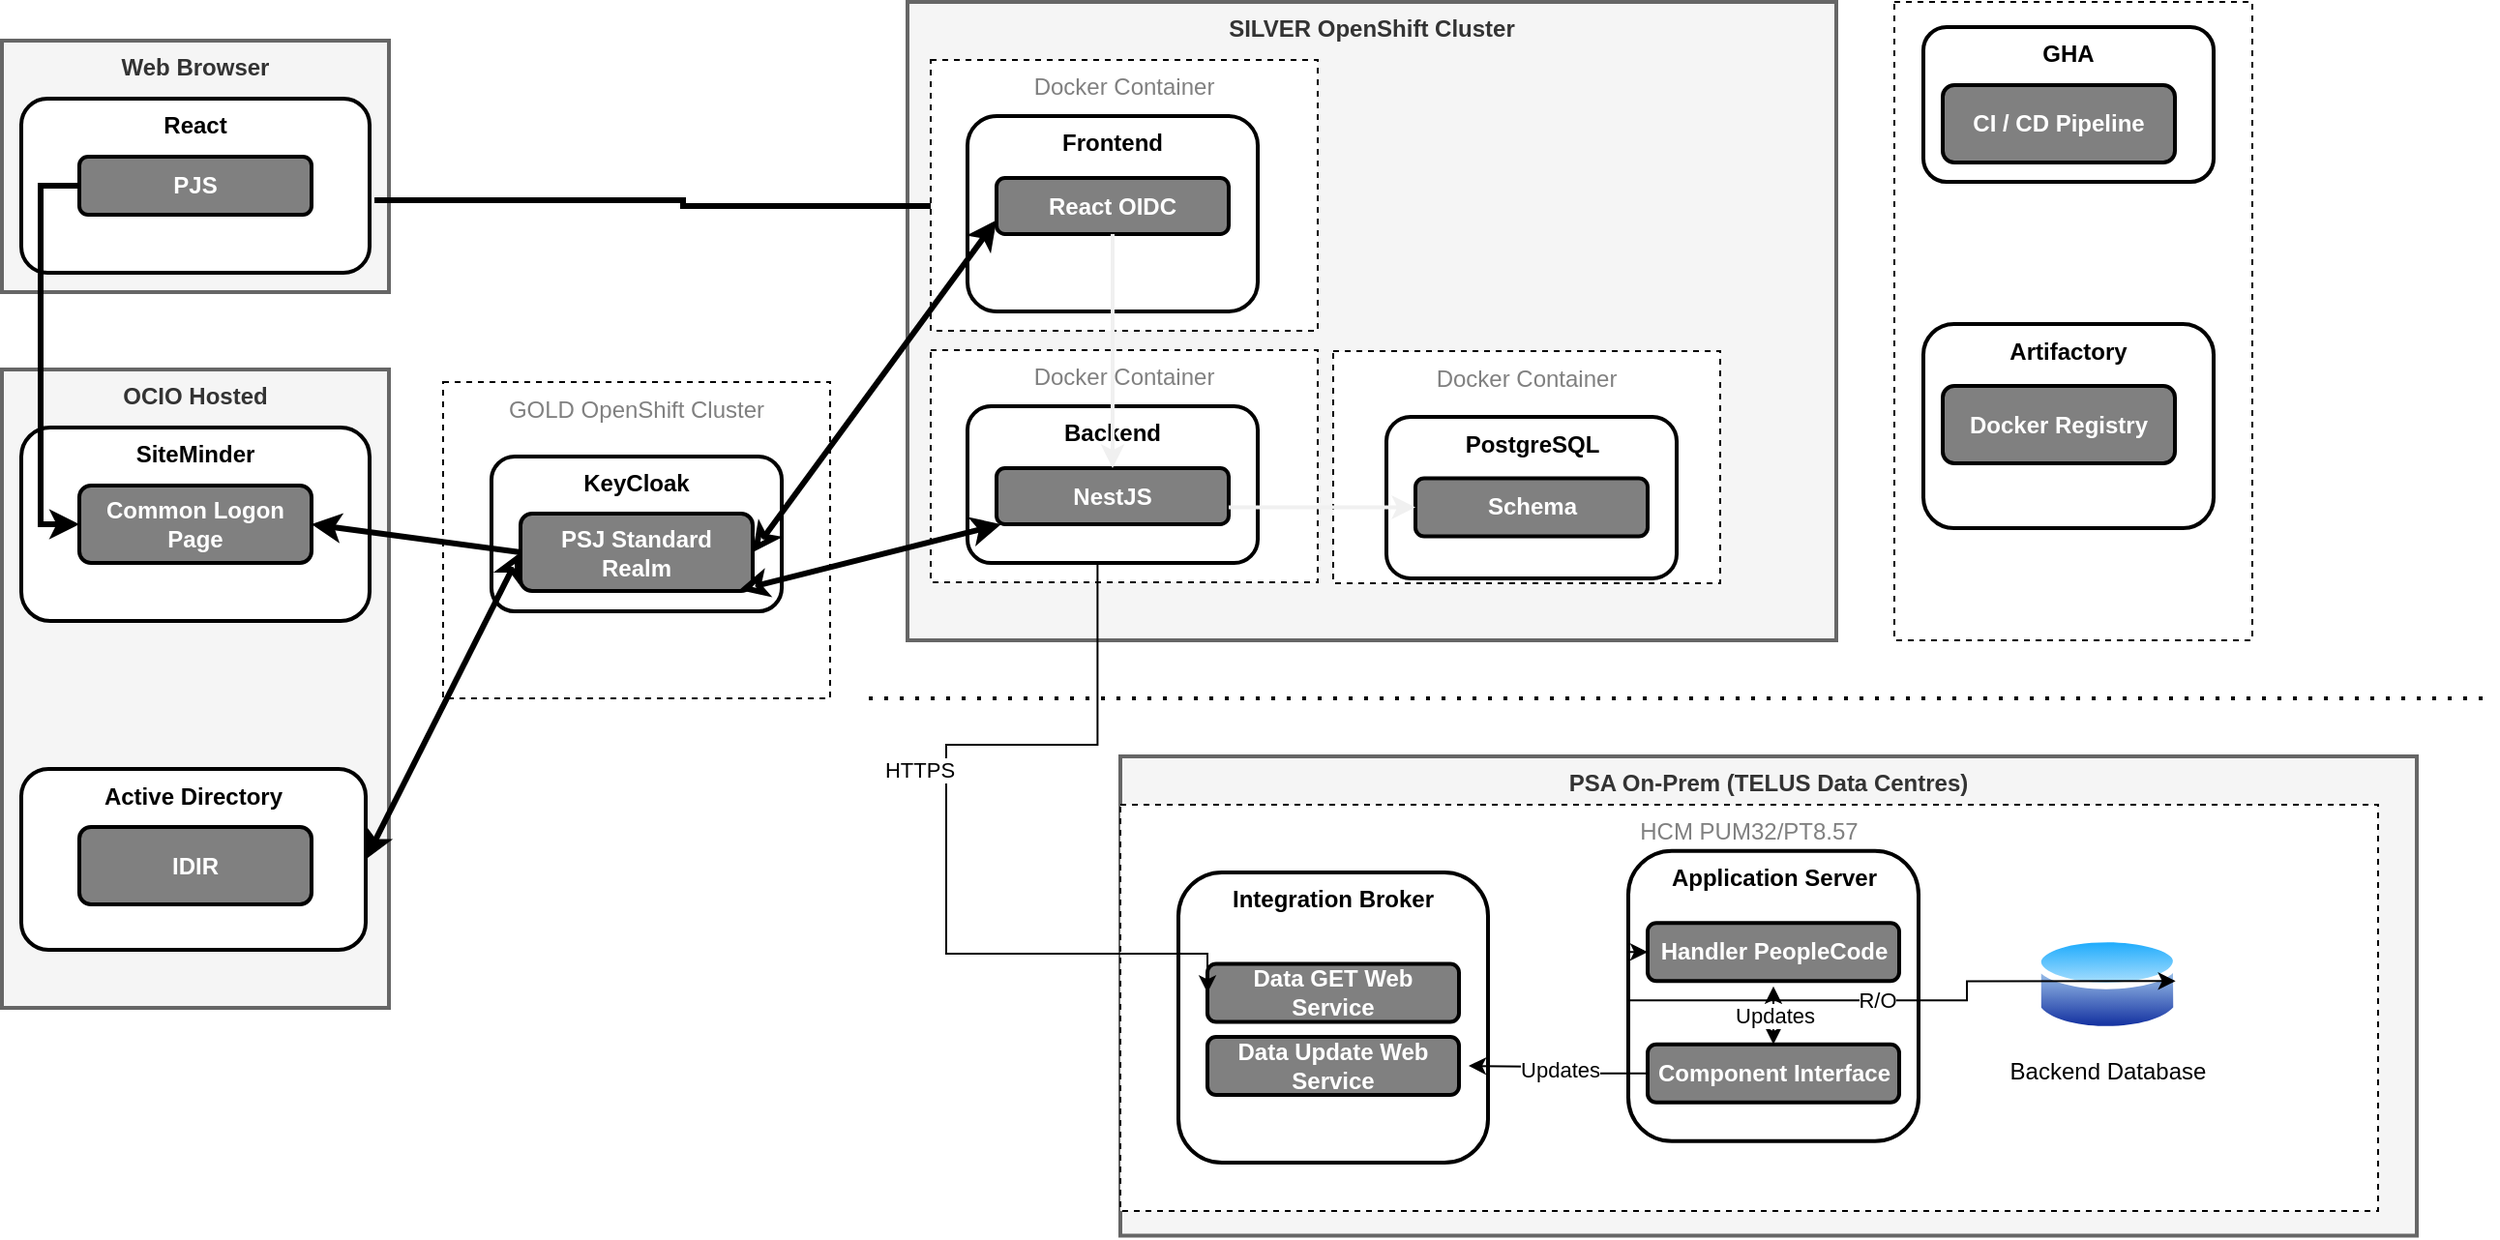<mxfile version="22.1.2" type="device" pages="3">
  <diagram id="6HLd_mwrC9RvBNphtoS-" name="Current State (2023)">
    <mxGraphModel dx="1482" dy="879" grid="1" gridSize="10" guides="1" tooltips="1" connect="1" arrows="1" fold="1" page="1" pageScale="1" pageWidth="1400" pageHeight="850" math="0" shadow="0">
      <root>
        <mxCell id="K_QBuxMU5SZqhzT2xsRf-0" />
        <mxCell id="K_QBuxMU5SZqhzT2xsRf-1" parent="K_QBuxMU5SZqhzT2xsRf-0" />
        <mxCell id="1aVcnSjk-FRP3_ZyV93Z-18" value="" style="rounded=0;whiteSpace=wrap;html=1;strokeWidth=1;fillColor=#FFFFFF;fontColor=#808080;dashed=1;verticalAlign=top;" parent="K_QBuxMU5SZqhzT2xsRf-1" vertex="1">
          <mxGeometry x="1040" y="10" width="185" height="330" as="geometry" />
        </mxCell>
        <mxCell id="K_QBuxMU5SZqhzT2xsRf-2" value="Web Browser" style="rounded=0;whiteSpace=wrap;html=1;verticalAlign=top;fillColor=#f5f5f5;strokeColor=#666666;fontColor=#333333;strokeWidth=2;fontStyle=1" parent="K_QBuxMU5SZqhzT2xsRf-1" vertex="1">
          <mxGeometry x="62" y="30" width="200" height="130" as="geometry" />
        </mxCell>
        <mxCell id="K_QBuxMU5SZqhzT2xsRf-3" value="React" style="rounded=1;whiteSpace=wrap;html=1;strokeWidth=2;verticalAlign=top;fontStyle=1" parent="K_QBuxMU5SZqhzT2xsRf-1" vertex="1">
          <mxGeometry x="72" y="60" width="180" height="90" as="geometry" />
        </mxCell>
        <mxCell id="K_QBuxMU5SZqhzT2xsRf-4" value="PJS" style="rounded=1;whiteSpace=wrap;html=1;strokeWidth=2;fillColor=#808080;fontColor=#FFFFFF;fontStyle=1" parent="K_QBuxMU5SZqhzT2xsRf-1" vertex="1">
          <mxGeometry x="102" y="90" width="120" height="30" as="geometry" />
        </mxCell>
        <mxCell id="K_QBuxMU5SZqhzT2xsRf-6" value="OCIO Hosted" style="rounded=0;whiteSpace=wrap;html=1;verticalAlign=top;fillColor=#f5f5f5;strokeColor=#666666;fontColor=#333333;strokeWidth=2;fontStyle=1" parent="K_QBuxMU5SZqhzT2xsRf-1" vertex="1">
          <mxGeometry x="62" y="200" width="200" height="330" as="geometry" />
        </mxCell>
        <mxCell id="K_QBuxMU5SZqhzT2xsRf-7" value="SiteMinder" style="rounded=1;whiteSpace=wrap;html=1;strokeWidth=2;verticalAlign=top;fontStyle=1" parent="K_QBuxMU5SZqhzT2xsRf-1" vertex="1">
          <mxGeometry x="72" y="230" width="180" height="100" as="geometry" />
        </mxCell>
        <mxCell id="K_QBuxMU5SZqhzT2xsRf-8" value="Common Logon Page" style="rounded=1;whiteSpace=wrap;html=1;strokeWidth=2;fillColor=#808080;fontColor=#FFFFFF;fontStyle=1" parent="K_QBuxMU5SZqhzT2xsRf-1" vertex="1">
          <mxGeometry x="102" y="260" width="120" height="40" as="geometry" />
        </mxCell>
        <mxCell id="K_QBuxMU5SZqhzT2xsRf-12" style="edgeStyle=orthogonalEdgeStyle;rounded=0;orthogonalLoop=1;jettySize=auto;html=1;startArrow=classic;startFill=1;endArrow=none;endFill=0;fontColor=#FFFFFF;entryX=0;entryY=0.5;entryDx=0;entryDy=0;strokeWidth=3;exitX=0;exitY=0.5;exitDx=0;exitDy=0;" parent="K_QBuxMU5SZqhzT2xsRf-1" source="K_QBuxMU5SZqhzT2xsRf-8" target="K_QBuxMU5SZqhzT2xsRf-4" edge="1">
          <mxGeometry relative="1" as="geometry">
            <mxPoint x="2" y="115" as="targetPoint" />
            <mxPoint x="102" y="280" as="sourcePoint" />
          </mxGeometry>
        </mxCell>
        <mxCell id="K_QBuxMU5SZqhzT2xsRf-16" value="SILVER OpenShift Cluster" style="rounded=0;whiteSpace=wrap;html=1;verticalAlign=top;fillColor=#f5f5f5;strokeColor=#666666;fontColor=#333333;strokeWidth=2;fontStyle=1" parent="K_QBuxMU5SZqhzT2xsRf-1" vertex="1">
          <mxGeometry x="530" y="10" width="480" height="330" as="geometry" />
        </mxCell>
        <mxCell id="K_QBuxMU5SZqhzT2xsRf-23" style="edgeStyle=orthogonalEdgeStyle;rounded=0;orthogonalLoop=1;jettySize=auto;html=1;startArrow=classic;startFill=1;endArrow=none;endFill=0;fontColor=#FFFFFF;entryX=1.014;entryY=0.583;entryDx=0;entryDy=0;strokeWidth=3;entryPerimeter=0;exitX=0;exitY=0.5;exitDx=0;exitDy=0;" parent="K_QBuxMU5SZqhzT2xsRf-1" source="lvxmBx3G2S1z5PVKEt38-3" target="K_QBuxMU5SZqhzT2xsRf-3" edge="1">
          <mxGeometry relative="1" as="geometry">
            <mxPoint x="231.69" y="103.759" as="targetPoint" />
            <mxPoint x="570" y="140" as="sourcePoint" />
          </mxGeometry>
        </mxCell>
        <mxCell id="K_QBuxMU5SZqhzT2xsRf-24" value="GOLD OpenShift Cluster" style="rounded=0;whiteSpace=wrap;html=1;strokeWidth=1;fillColor=#FFFFFF;fontColor=#808080;dashed=1;verticalAlign=top;" parent="K_QBuxMU5SZqhzT2xsRf-1" vertex="1">
          <mxGeometry x="290" y="206.5" width="200" height="163.5" as="geometry" />
        </mxCell>
        <mxCell id="K_QBuxMU5SZqhzT2xsRf-25" value="KeyCloak" style="rounded=1;whiteSpace=wrap;html=1;strokeWidth=2;verticalAlign=top;fontStyle=1" parent="K_QBuxMU5SZqhzT2xsRf-1" vertex="1">
          <mxGeometry x="315" y="245" width="150" height="80" as="geometry" />
        </mxCell>
        <mxCell id="K_QBuxMU5SZqhzT2xsRf-26" style="rounded=0;orthogonalLoop=1;jettySize=auto;html=1;startArrow=classic;startFill=1;endArrow=none;endFill=0;fontColor=#FFFFFF;strokeWidth=3;exitX=1;exitY=0.5;exitDx=0;exitDy=0;entryX=0;entryY=0.5;entryDx=0;entryDy=0;" parent="K_QBuxMU5SZqhzT2xsRf-1" source="K_QBuxMU5SZqhzT2xsRf-8" target="K_QBuxMU5SZqhzT2xsRf-29" edge="1">
          <mxGeometry relative="1" as="geometry">
            <mxPoint x="340" y="341" as="targetPoint" />
            <mxPoint x="327" y="143.833" as="sourcePoint" />
          </mxGeometry>
        </mxCell>
        <mxCell id="K_QBuxMU5SZqhzT2xsRf-29" value="PSJ Standard&lt;br&gt;Realm" style="rounded=1;whiteSpace=wrap;html=1;strokeWidth=2;fillColor=#808080;fontColor=#FFFFFF;fontStyle=1" parent="K_QBuxMU5SZqhzT2xsRf-1" vertex="1">
          <mxGeometry x="330" y="274.5" width="120" height="40" as="geometry" />
        </mxCell>
        <mxCell id="K_QBuxMU5SZqhzT2xsRf-32" value="Docker Container" style="rounded=0;whiteSpace=wrap;html=1;strokeWidth=1;fillColor=#FFFFFF;fontColor=#808080;dashed=1;verticalAlign=top;" parent="K_QBuxMU5SZqhzT2xsRf-1" vertex="1">
          <mxGeometry x="542" y="40" width="200" height="140" as="geometry" />
        </mxCell>
        <mxCell id="K_QBuxMU5SZqhzT2xsRf-102" value="Active Directory" style="rounded=1;whiteSpace=wrap;html=1;strokeWidth=2;verticalAlign=top;fontStyle=1" parent="K_QBuxMU5SZqhzT2xsRf-1" vertex="1">
          <mxGeometry x="72" y="406.5" width="178" height="93.5" as="geometry" />
        </mxCell>
        <mxCell id="K_QBuxMU5SZqhzT2xsRf-103" value="IDIR" style="rounded=1;whiteSpace=wrap;html=1;strokeWidth=2;fillColor=#808080;fontColor=#FFFFFF;fontStyle=1" parent="K_QBuxMU5SZqhzT2xsRf-1" vertex="1">
          <mxGeometry x="102" y="436.5" width="120" height="40" as="geometry" />
        </mxCell>
        <mxCell id="K_QBuxMU5SZqhzT2xsRf-104" style="rounded=0;orthogonalLoop=1;jettySize=auto;html=1;startArrow=classic;startFill=1;endArrow=classic;endFill=0;fontColor=#FFFFFF;entryX=0;entryY=0.5;entryDx=0;entryDy=0;strokeWidth=3;exitX=1;exitY=0.5;exitDx=0;exitDy=0;" parent="K_QBuxMU5SZqhzT2xsRf-1" source="K_QBuxMU5SZqhzT2xsRf-102" target="K_QBuxMU5SZqhzT2xsRf-29" edge="1">
          <mxGeometry relative="1" as="geometry">
            <mxPoint x="932" y="450" as="targetPoint" />
            <mxPoint x="1032" y="438" as="sourcePoint" />
          </mxGeometry>
        </mxCell>
        <mxCell id="K_QBuxMU5SZqhzT2xsRf-113" value="GHA" style="rounded=1;whiteSpace=wrap;html=1;strokeWidth=2;verticalAlign=top;fontStyle=1" parent="K_QBuxMU5SZqhzT2xsRf-1" vertex="1">
          <mxGeometry x="1055" y="23" width="150" height="80" as="geometry" />
        </mxCell>
        <mxCell id="K_QBuxMU5SZqhzT2xsRf-114" value="CI / CD Pipeline" style="rounded=1;whiteSpace=wrap;html=1;strokeWidth=2;fillColor=#808080;fontColor=#FFFFFF;fontStyle=1" parent="K_QBuxMU5SZqhzT2xsRf-1" vertex="1">
          <mxGeometry x="1065" y="53" width="120" height="40" as="geometry" />
        </mxCell>
        <mxCell id="lvxmBx3G2S1z5PVKEt38-1" value="Frontend" style="rounded=1;whiteSpace=wrap;html=1;strokeWidth=2;verticalAlign=top;fontStyle=1" parent="K_QBuxMU5SZqhzT2xsRf-1" vertex="1">
          <mxGeometry x="561" y="69" width="150" height="101" as="geometry" />
        </mxCell>
        <mxCell id="lvxmBx3G2S1z5PVKEt38-3" value="React OIDC" style="rounded=1;whiteSpace=wrap;html=1;strokeWidth=2;fillColor=#808080;fontColor=#FFFFFF;fontStyle=1" parent="K_QBuxMU5SZqhzT2xsRf-1" vertex="1">
          <mxGeometry x="576" y="101" width="120" height="29" as="geometry" />
        </mxCell>
        <mxCell id="K_QBuxMU5SZqhzT2xsRf-35" style="rounded=0;orthogonalLoop=1;jettySize=auto;html=1;startArrow=classic;startFill=none;endArrow=classic;endFill=0;fontColor=#FFFFFF;entryX=1;entryY=0.5;entryDx=0;entryDy=0;strokeWidth=3;exitX=0;exitY=0.75;exitDx=0;exitDy=0;" parent="K_QBuxMU5SZqhzT2xsRf-1" source="lvxmBx3G2S1z5PVKEt38-3" target="K_QBuxMU5SZqhzT2xsRf-29" edge="1">
          <mxGeometry relative="1" as="geometry">
            <mxPoint x="232" y="144" as="targetPoint" />
            <mxPoint x="643" y="239.5" as="sourcePoint" />
          </mxGeometry>
        </mxCell>
        <mxCell id="HckMGEewVgxjDHICPdSF-3" style="edgeStyle=orthogonalEdgeStyle;rounded=0;orthogonalLoop=1;jettySize=auto;html=1;entryX=0.5;entryY=1;entryDx=0;entryDy=0;" parent="K_QBuxMU5SZqhzT2xsRf-1" target="1aVcnSjk-FRP3_ZyV93Z-6" edge="1">
          <mxGeometry relative="1" as="geometry">
            <mxPoint x="851.5" y="219.5" as="sourcePoint" />
          </mxGeometry>
        </mxCell>
        <mxCell id="1aVcnSjk-FRP3_ZyV93Z-4" value="Docker Container" style="rounded=0;whiteSpace=wrap;html=1;strokeWidth=1;fillColor=#FFFFFF;fontColor=#808080;dashed=1;verticalAlign=top;" parent="K_QBuxMU5SZqhzT2xsRf-1" vertex="1">
          <mxGeometry x="750" y="190.5" width="200" height="120" as="geometry" />
        </mxCell>
        <mxCell id="1aVcnSjk-FRP3_ZyV93Z-5" value="PostgreSQL" style="rounded=1;whiteSpace=wrap;html=1;strokeWidth=2;verticalAlign=top;fontStyle=1" parent="K_QBuxMU5SZqhzT2xsRf-1" vertex="1">
          <mxGeometry x="777.5" y="224.5" width="150" height="83.5" as="geometry" />
        </mxCell>
        <mxCell id="1aVcnSjk-FRP3_ZyV93Z-6" value="Schema" style="rounded=1;whiteSpace=wrap;html=1;strokeWidth=2;fillColor=#808080;fontColor=#FFFFFF;fontStyle=1" parent="K_QBuxMU5SZqhzT2xsRf-1" vertex="1">
          <mxGeometry x="792.5" y="256.25" width="120" height="30" as="geometry" />
        </mxCell>
        <mxCell id="1aVcnSjk-FRP3_ZyV93Z-21" value="Artifactory" style="rounded=1;whiteSpace=wrap;html=1;strokeWidth=2;verticalAlign=top;fontStyle=1" parent="K_QBuxMU5SZqhzT2xsRf-1" vertex="1">
          <mxGeometry x="1055" y="176.5" width="150" height="105.5" as="geometry" />
        </mxCell>
        <mxCell id="1aVcnSjk-FRP3_ZyV93Z-22" value="Docker Registry" style="rounded=1;whiteSpace=wrap;html=1;strokeWidth=2;fillColor=#808080;fontColor=#FFFFFF;fontStyle=1" parent="K_QBuxMU5SZqhzT2xsRf-1" vertex="1">
          <mxGeometry x="1065" y="208.5" width="120" height="40" as="geometry" />
        </mxCell>
        <mxCell id="5025GTGd8AO8HLL-Ir_8-1" value="Docker Container" style="rounded=0;whiteSpace=wrap;html=1;strokeWidth=1;fillColor=#FFFFFF;fontColor=#808080;dashed=1;verticalAlign=top;" parent="K_QBuxMU5SZqhzT2xsRf-1" vertex="1">
          <mxGeometry x="542" y="190" width="200" height="120" as="geometry" />
        </mxCell>
        <mxCell id="5025GTGd8AO8HLL-Ir_8-2" value="Backend" style="rounded=1;whiteSpace=wrap;html=1;strokeWidth=2;verticalAlign=top;fontStyle=1" parent="K_QBuxMU5SZqhzT2xsRf-1" vertex="1">
          <mxGeometry x="561" y="219" width="150" height="81" as="geometry" />
        </mxCell>
        <mxCell id="5025GTGd8AO8HLL-Ir_8-3" value="NestJS" style="rounded=1;whiteSpace=wrap;html=1;strokeWidth=2;fillColor=#808080;fontColor=#FFFFFF;fontStyle=1" parent="K_QBuxMU5SZqhzT2xsRf-1" vertex="1">
          <mxGeometry x="576" y="251" width="120" height="29" as="geometry" />
        </mxCell>
        <mxCell id="HckMGEewVgxjDHICPdSF-2" style="rounded=0;orthogonalLoop=1;jettySize=auto;html=1;exitX=1;exitY=0.7;exitDx=0;exitDy=0;entryX=0;entryY=0.5;entryDx=0;entryDy=0;strokeColor=#f0f0f0;exitPerimeter=0;strokeWidth=2;startArrow=none;startFill=0;" parent="K_QBuxMU5SZqhzT2xsRf-1" source="5025GTGd8AO8HLL-Ir_8-3" target="1aVcnSjk-FRP3_ZyV93Z-6" edge="1">
          <mxGeometry relative="1" as="geometry">
            <mxPoint x="710" y="398.5" as="sourcePoint" />
            <mxPoint x="804" y="401.5" as="targetPoint" />
          </mxGeometry>
        </mxCell>
        <mxCell id="hllXk-hB4Pzi_hO26h7C-1" value="PSA On-Prem (TELUS Data Centres)" style="rounded=0;whiteSpace=wrap;html=1;verticalAlign=top;fillColor=#f5f5f5;strokeColor=#666666;fontColor=#333333;strokeWidth=2;fontStyle=1" parent="K_QBuxMU5SZqhzT2xsRf-1" vertex="1">
          <mxGeometry x="640" y="400" width="670" height="247.75" as="geometry" />
        </mxCell>
        <mxCell id="hllXk-hB4Pzi_hO26h7C-2" value="HCM&amp;nbsp;PUM32/PT8.57" style="rounded=0;whiteSpace=wrap;html=1;strokeWidth=1;fillColor=#FFFFFF;fontColor=#808080;dashed=1;verticalAlign=top;" parent="K_QBuxMU5SZqhzT2xsRf-1" vertex="1">
          <mxGeometry x="640" y="425" width="650" height="210" as="geometry" />
        </mxCell>
        <mxCell id="hllXk-hB4Pzi_hO26h7C-3" value="Application Server" style="rounded=1;whiteSpace=wrap;html=1;strokeWidth=2;verticalAlign=top;fontStyle=1" parent="K_QBuxMU5SZqhzT2xsRf-1" vertex="1">
          <mxGeometry x="902.5" y="448.88" width="150" height="150" as="geometry" />
        </mxCell>
        <mxCell id="hllXk-hB4Pzi_hO26h7C-4" value="Backend Database" style="image;aspect=fixed;perimeter=ellipsePerimeter;html=1;align=center;shadow=0;dashed=0;spacingTop=3;image=img/lib/active_directory/database.svg;" parent="K_QBuxMU5SZqhzT2xsRf-1" vertex="1">
          <mxGeometry x="1112.5" y="490.01" width="75" height="55.5" as="geometry" />
        </mxCell>
        <mxCell id="Iuz-hMjxtsss1dIR_W5j-0" style="rounded=0;orthogonalLoop=1;jettySize=auto;html=1;exitX=0.5;exitY=1;exitDx=0;exitDy=0;entryX=0.5;entryY=0;entryDx=0;entryDy=0;strokeColor=#f0f0f0;strokeWidth=2;startArrow=none;startFill=0;" parent="K_QBuxMU5SZqhzT2xsRf-1" source="lvxmBx3G2S1z5PVKEt38-3" target="5025GTGd8AO8HLL-Ir_8-3" edge="1">
          <mxGeometry relative="1" as="geometry">
            <mxPoint x="780" y="206.5" as="sourcePoint" />
            <mxPoint x="904" y="209.5" as="targetPoint" />
          </mxGeometry>
        </mxCell>
        <mxCell id="INIjrwLL48IzUP6zyKOr-1" value="Integration Broker" style="rounded=1;whiteSpace=wrap;html=1;strokeWidth=2;verticalAlign=top;fontStyle=1" parent="K_QBuxMU5SZqhzT2xsRf-1" vertex="1">
          <mxGeometry x="670" y="460" width="160" height="150" as="geometry" />
        </mxCell>
        <mxCell id="INIjrwLL48IzUP6zyKOr-2" value="Handler PeopleCode" style="rounded=1;whiteSpace=wrap;html=1;strokeWidth=2;fillColor=#808080;fontColor=#FFFFFF;fontStyle=1" parent="K_QBuxMU5SZqhzT2xsRf-1" vertex="1">
          <mxGeometry x="912.5" y="486.13" width="130" height="30" as="geometry" />
        </mxCell>
        <mxCell id="INIjrwLL48IzUP6zyKOr-3" value="Data GET Web Service" style="rounded=1;whiteSpace=wrap;html=1;strokeWidth=2;fillColor=#808080;fontColor=#FFFFFF;fontStyle=1" parent="K_QBuxMU5SZqhzT2xsRf-1" vertex="1">
          <mxGeometry x="685" y="507.25" width="130" height="30" as="geometry" />
        </mxCell>
        <mxCell id="INIjrwLL48IzUP6zyKOr-4" value="HTTPS" style="endArrow=classic;html=1;rounded=0;entryX=0;entryY=0.5;entryDx=0;entryDy=0;exitX=0.448;exitY=1.003;exitDx=0;exitDy=0;exitPerimeter=0;edgeStyle=orthogonalEdgeStyle;" parent="K_QBuxMU5SZqhzT2xsRf-1" source="5025GTGd8AO8HLL-Ir_8-2" target="INIjrwLL48IzUP6zyKOr-3" edge="1">
          <mxGeometry x="-0.157" y="-14" width="50" height="50" relative="1" as="geometry">
            <mxPoint x="580" y="520" as="sourcePoint" />
            <mxPoint x="530" y="570" as="targetPoint" />
            <mxPoint y="1" as="offset" />
            <Array as="points">
              <mxPoint x="628" y="394" />
              <mxPoint x="550" y="394" />
              <mxPoint x="550" y="502" />
              <mxPoint x="685" y="502" />
            </Array>
          </mxGeometry>
        </mxCell>
        <mxCell id="INIjrwLL48IzUP6zyKOr-6" value="Data Update Web Service" style="rounded=1;whiteSpace=wrap;html=1;strokeWidth=2;fillColor=#808080;fontColor=#FFFFFF;fontStyle=1" parent="K_QBuxMU5SZqhzT2xsRf-1" vertex="1">
          <mxGeometry x="685" y="545" width="130" height="30" as="geometry" />
        </mxCell>
        <mxCell id="INIjrwLL48IzUP6zyKOr-9" value="Updates" style="edgeStyle=orthogonalEdgeStyle;rounded=0;orthogonalLoop=1;jettySize=auto;html=1;" parent="K_QBuxMU5SZqhzT2xsRf-1" source="INIjrwLL48IzUP6zyKOr-7" edge="1">
          <mxGeometry relative="1" as="geometry">
            <mxPoint x="820" y="560" as="targetPoint" />
          </mxGeometry>
        </mxCell>
        <mxCell id="INIjrwLL48IzUP6zyKOr-7" value="Component Interface" style="rounded=1;whiteSpace=wrap;html=1;strokeWidth=2;fillColor=#808080;fontColor=#FFFFFF;fontStyle=1" parent="K_QBuxMU5SZqhzT2xsRf-1" vertex="1">
          <mxGeometry x="912.5" y="548.88" width="130" height="30" as="geometry" />
        </mxCell>
        <mxCell id="INIjrwLL48IzUP6zyKOr-8" value="R/O" style="endArrow=classic;startArrow=classic;html=1;rounded=0;entryX=0;entryY=0.5;entryDx=0;entryDy=0;exitX=0.971;exitY=0.471;exitDx=0;exitDy=0;exitPerimeter=0;edgeStyle=orthogonalEdgeStyle;" parent="K_QBuxMU5SZqhzT2xsRf-1" source="hllXk-hB4Pzi_hO26h7C-4" target="INIjrwLL48IzUP6zyKOr-2" edge="1">
          <mxGeometry width="50" height="50" relative="1" as="geometry">
            <mxPoint x="762.5" y="516.63" as="sourcePoint" />
            <mxPoint x="804.5" y="466.13" as="targetPoint" />
          </mxGeometry>
        </mxCell>
        <mxCell id="INIjrwLL48IzUP6zyKOr-11" value="Updates" style="endArrow=classic;startArrow=classic;html=1;rounded=0;exitX=0.5;exitY=0;exitDx=0;exitDy=0;" parent="K_QBuxMU5SZqhzT2xsRf-1" source="INIjrwLL48IzUP6zyKOr-7" edge="1">
          <mxGeometry width="50" height="50" relative="1" as="geometry">
            <mxPoint x="952.5" y="548.88" as="sourcePoint" />
            <mxPoint x="977.5" y="518.88" as="targetPoint" />
          </mxGeometry>
        </mxCell>
        <mxCell id="gb7m2MoT9LH4R41SqagX-0" style="rounded=0;orthogonalLoop=1;jettySize=auto;html=1;startArrow=classic;startFill=none;endArrow=classic;endFill=0;fontColor=#FFFFFF;entryX=0.942;entryY=0.988;entryDx=0;entryDy=0;strokeWidth=3;entryPerimeter=0;" edge="1" parent="K_QBuxMU5SZqhzT2xsRf-1" source="5025GTGd8AO8HLL-Ir_8-3" target="K_QBuxMU5SZqhzT2xsRf-29">
          <mxGeometry relative="1" as="geometry">
            <mxPoint x="460" y="305" as="targetPoint" />
            <mxPoint x="586" y="209" as="sourcePoint" />
          </mxGeometry>
        </mxCell>
        <mxCell id="gb7m2MoT9LH4R41SqagX-1" value="" style="endArrow=none;dashed=1;html=1;dashPattern=1 3;strokeWidth=2;rounded=0;" edge="1" parent="K_QBuxMU5SZqhzT2xsRf-1">
          <mxGeometry width="50" height="50" relative="1" as="geometry">
            <mxPoint x="510" y="370" as="sourcePoint" />
            <mxPoint x="1350" y="370" as="targetPoint" />
          </mxGeometry>
        </mxCell>
      </root>
    </mxGraphModel>
  </diagram>
  <diagram id="BIldbbULvtUkc220KA2_" name="Future State (April 2024)">
    <mxGraphModel dx="1193" dy="884" grid="0" gridSize="10" guides="1" tooltips="1" connect="1" arrows="1" fold="1" page="1" pageScale="1" pageWidth="850" pageHeight="1100" math="0" shadow="0">
      <root>
        <mxCell id="0" />
        <mxCell id="1" parent="0" />
        <mxCell id="JjHcy0NlMnT-tYskwmtj-1" value="Oracle Cloud" style="rounded=0;whiteSpace=wrap;html=1;verticalAlign=top;fillColor=#f5f5f5;strokeColor=#666666;fontColor=#333333;strokeWidth=2;fontStyle=1" parent="1" vertex="1">
          <mxGeometry x="435" y="357" width="205" height="190" as="geometry" />
        </mxCell>
        <mxCell id="JjHcy0NlMnT-tYskwmtj-2" value="HCM PUM47/PT8.60" style="rounded=0;whiteSpace=wrap;html=1;strokeWidth=1;fillColor=#FFFFFF;fontColor=#808080;dashed=1;verticalAlign=top;" parent="1" vertex="1">
          <mxGeometry x="455" y="447" width="170" height="87.5" as="geometry" />
        </mxCell>
        <mxCell id="JjHcy0NlMnT-tYskwmtj-3" style="edgeStyle=orthogonalEdgeStyle;rounded=0;orthogonalLoop=1;jettySize=auto;html=1;entryX=1;entryY=0.75;entryDx=0;entryDy=0;strokeColor=#3333FF;" parent="1" source="JjHcy0NlMnT-tYskwmtj-4" target="JjHcy0NlMnT-tYskwmtj-8" edge="1">
          <mxGeometry relative="1" as="geometry" />
        </mxCell>
        <mxCell id="JjHcy0NlMnT-tYskwmtj-4" value="REST API" style="rounded=1;whiteSpace=wrap;html=1;strokeWidth=2;verticalAlign=top;fontStyle=1" parent="1" vertex="1">
          <mxGeometry x="470" y="477" width="140" height="50" as="geometry" />
        </mxCell>
        <mxCell id="JjHcy0NlMnT-tYskwmtj-5" value="" style="image;aspect=fixed;perimeter=ellipsePerimeter;html=1;align=center;shadow=0;dashed=0;spacingTop=3;image=img/lib/active_directory/database.svg;" parent="1" vertex="1">
          <mxGeometry x="505" y="387" width="75" height="55.5" as="geometry" />
        </mxCell>
        <mxCell id="JjHcy0NlMnT-tYskwmtj-6" value="&lt;h1&gt;April 2024&lt;/h1&gt;&lt;div&gt;&lt;br&gt;&lt;/div&gt;&lt;div&gt;Future State - Date to be confirmed&lt;/div&gt;" style="text;html=1;strokeColor=none;fillColor=none;spacing=5;spacingTop=-20;whiteSpace=wrap;overflow=hidden;rounded=0;" parent="1" vertex="1">
          <mxGeometry x="284" y="247" width="170" height="90" as="geometry" />
        </mxCell>
        <mxCell id="JjHcy0NlMnT-tYskwmtj-7" value="PSA On-Prem (TELUS Data Centres)" style="rounded=0;whiteSpace=wrap;html=1;verticalAlign=top;fillColor=#f5f5f5;strokeColor=#666666;fontColor=#333333;strokeWidth=2;fontStyle=1" parent="1" vertex="1">
          <mxGeometry x="155" y="357" width="225" height="190" as="geometry" />
        </mxCell>
        <mxCell id="JjHcy0NlMnT-tYskwmtj-8" value="HCM&amp;nbsp;PUM32/PT8.57" style="rounded=0;whiteSpace=wrap;html=1;strokeWidth=1;fillColor=#FFFFFF;fontColor=#808080;dashed=1;verticalAlign=top;" parent="1" vertex="1">
          <mxGeometry x="175" y="447" width="170" height="87.5" as="geometry" />
        </mxCell>
        <mxCell id="JjHcy0NlMnT-tYskwmtj-9" value="REST API" style="rounded=1;whiteSpace=wrap;html=1;strokeWidth=2;verticalAlign=top;fontStyle=1" parent="1" vertex="1">
          <mxGeometry x="190" y="477" width="140" height="50" as="geometry" />
        </mxCell>
        <mxCell id="JjHcy0NlMnT-tYskwmtj-10" value="" style="image;aspect=fixed;perimeter=ellipsePerimeter;html=1;align=center;shadow=0;dashed=0;spacingTop=3;image=img/lib/active_directory/database.svg;" parent="1" vertex="1">
          <mxGeometry x="222.5" y="387" width="75" height="55.5" as="geometry" />
        </mxCell>
      </root>
    </mxGraphModel>
  </diagram>
  <diagram id="b6zqAi5t3B1Z1CiCNDxp" name="Future State (Fall 2024)">
    <mxGraphModel dx="-207" dy="34" grid="1" gridSize="10" guides="1" tooltips="1" connect="1" arrows="1" fold="1" page="1" pageScale="1" pageWidth="1400" pageHeight="850" math="0" shadow="0">
      <root>
        <mxCell id="0" />
        <mxCell id="1" parent="0" />
        <mxCell id="24XEeqtmohnTtvQshY6A-1" value="Oracle Fusion Cloud" style="rounded=0;whiteSpace=wrap;html=1;verticalAlign=top;fillColor=#f5f5f5;strokeColor=#666666;fontColor=#333333;strokeWidth=2;fontStyle=1" parent="1" vertex="1">
          <mxGeometry x="1481" y="1160" width="215" height="190" as="geometry" />
        </mxCell>
        <mxCell id="24XEeqtmohnTtvQshY6A-2" value="Oracle Fusion" style="rounded=0;whiteSpace=wrap;html=1;strokeWidth=1;fillColor=#FFFFFF;fontColor=#808080;dashed=1;verticalAlign=top;" parent="1" vertex="1">
          <mxGeometry x="1501" y="1190" width="170" height="140" as="geometry" />
        </mxCell>
        <mxCell id="24XEeqtmohnTtvQshY6A-3" value="CoreHR" style="rounded=1;whiteSpace=wrap;html=1;strokeWidth=2;verticalAlign=top;fontStyle=1" parent="1" vertex="1">
          <mxGeometry x="1516" y="1220" width="140" height="50" as="geometry" />
        </mxCell>
        <mxCell id="24XEeqtmohnTtvQshY6A-4" value="REST API" style="rounded=1;whiteSpace=wrap;html=1;strokeWidth=2;verticalAlign=top;fontStyle=1" parent="1" vertex="1">
          <mxGeometry x="1516" y="1270" width="140" height="50" as="geometry" />
        </mxCell>
        <mxCell id="24XEeqtmohnTtvQshY6A-5" value="&lt;h1&gt;Late 2024&lt;/h1&gt;&lt;div&gt;&lt;br&gt;&lt;/div&gt;&lt;div&gt;Future State - Date to be confirmed&lt;/div&gt;" style="text;html=1;strokeColor=none;fillColor=none;spacing=5;spacingTop=-20;whiteSpace=wrap;overflow=hidden;rounded=0;" parent="1" vertex="1">
          <mxGeometry x="1501" y="1050" width="170" height="90" as="geometry" />
        </mxCell>
        <mxCell id="24XEeqtmohnTtvQshY6A-6" value="Alexandria V3" style="rounded=0;whiteSpace=wrap;html=1;verticalAlign=top;fillColor=#f5f5f5;strokeColor=#666666;fontColor=#333333;strokeWidth=2;fontStyle=1" parent="1" vertex="1">
          <mxGeometry x="1526" y="1440" width="140" height="40" as="geometry" />
        </mxCell>
        <mxCell id="24XEeqtmohnTtvQshY6A-7" value="" style="endArrow=classic;html=1;rounded=0;entryX=0.25;entryY=1;entryDx=0;entryDy=0;strokeColor=#66CC00;" parent="1" edge="1">
          <mxGeometry width="50" height="50" relative="1" as="geometry">
            <mxPoint x="1551" y="1440" as="sourcePoint" />
            <mxPoint x="1554" y="1338" as="targetPoint" />
          </mxGeometry>
        </mxCell>
        <mxCell id="24XEeqtmohnTtvQshY6A-8" value="" style="endArrow=classic;html=1;rounded=0;exitX=0.676;exitY=0.994;exitDx=0;exitDy=0;exitPerimeter=0;entryX=0.693;entryY=0.05;entryDx=0;entryDy=0;entryPerimeter=0;strokeColor=#0000CC;" parent="1" target="24XEeqtmohnTtvQshY6A-6" edge="1">
          <mxGeometry width="50" height="50" relative="1" as="geometry">
            <mxPoint x="1626" y="1337" as="sourcePoint" />
            <mxPoint x="1976" y="1300" as="targetPoint" />
          </mxGeometry>
        </mxCell>
      </root>
    </mxGraphModel>
  </diagram>
</mxfile>
